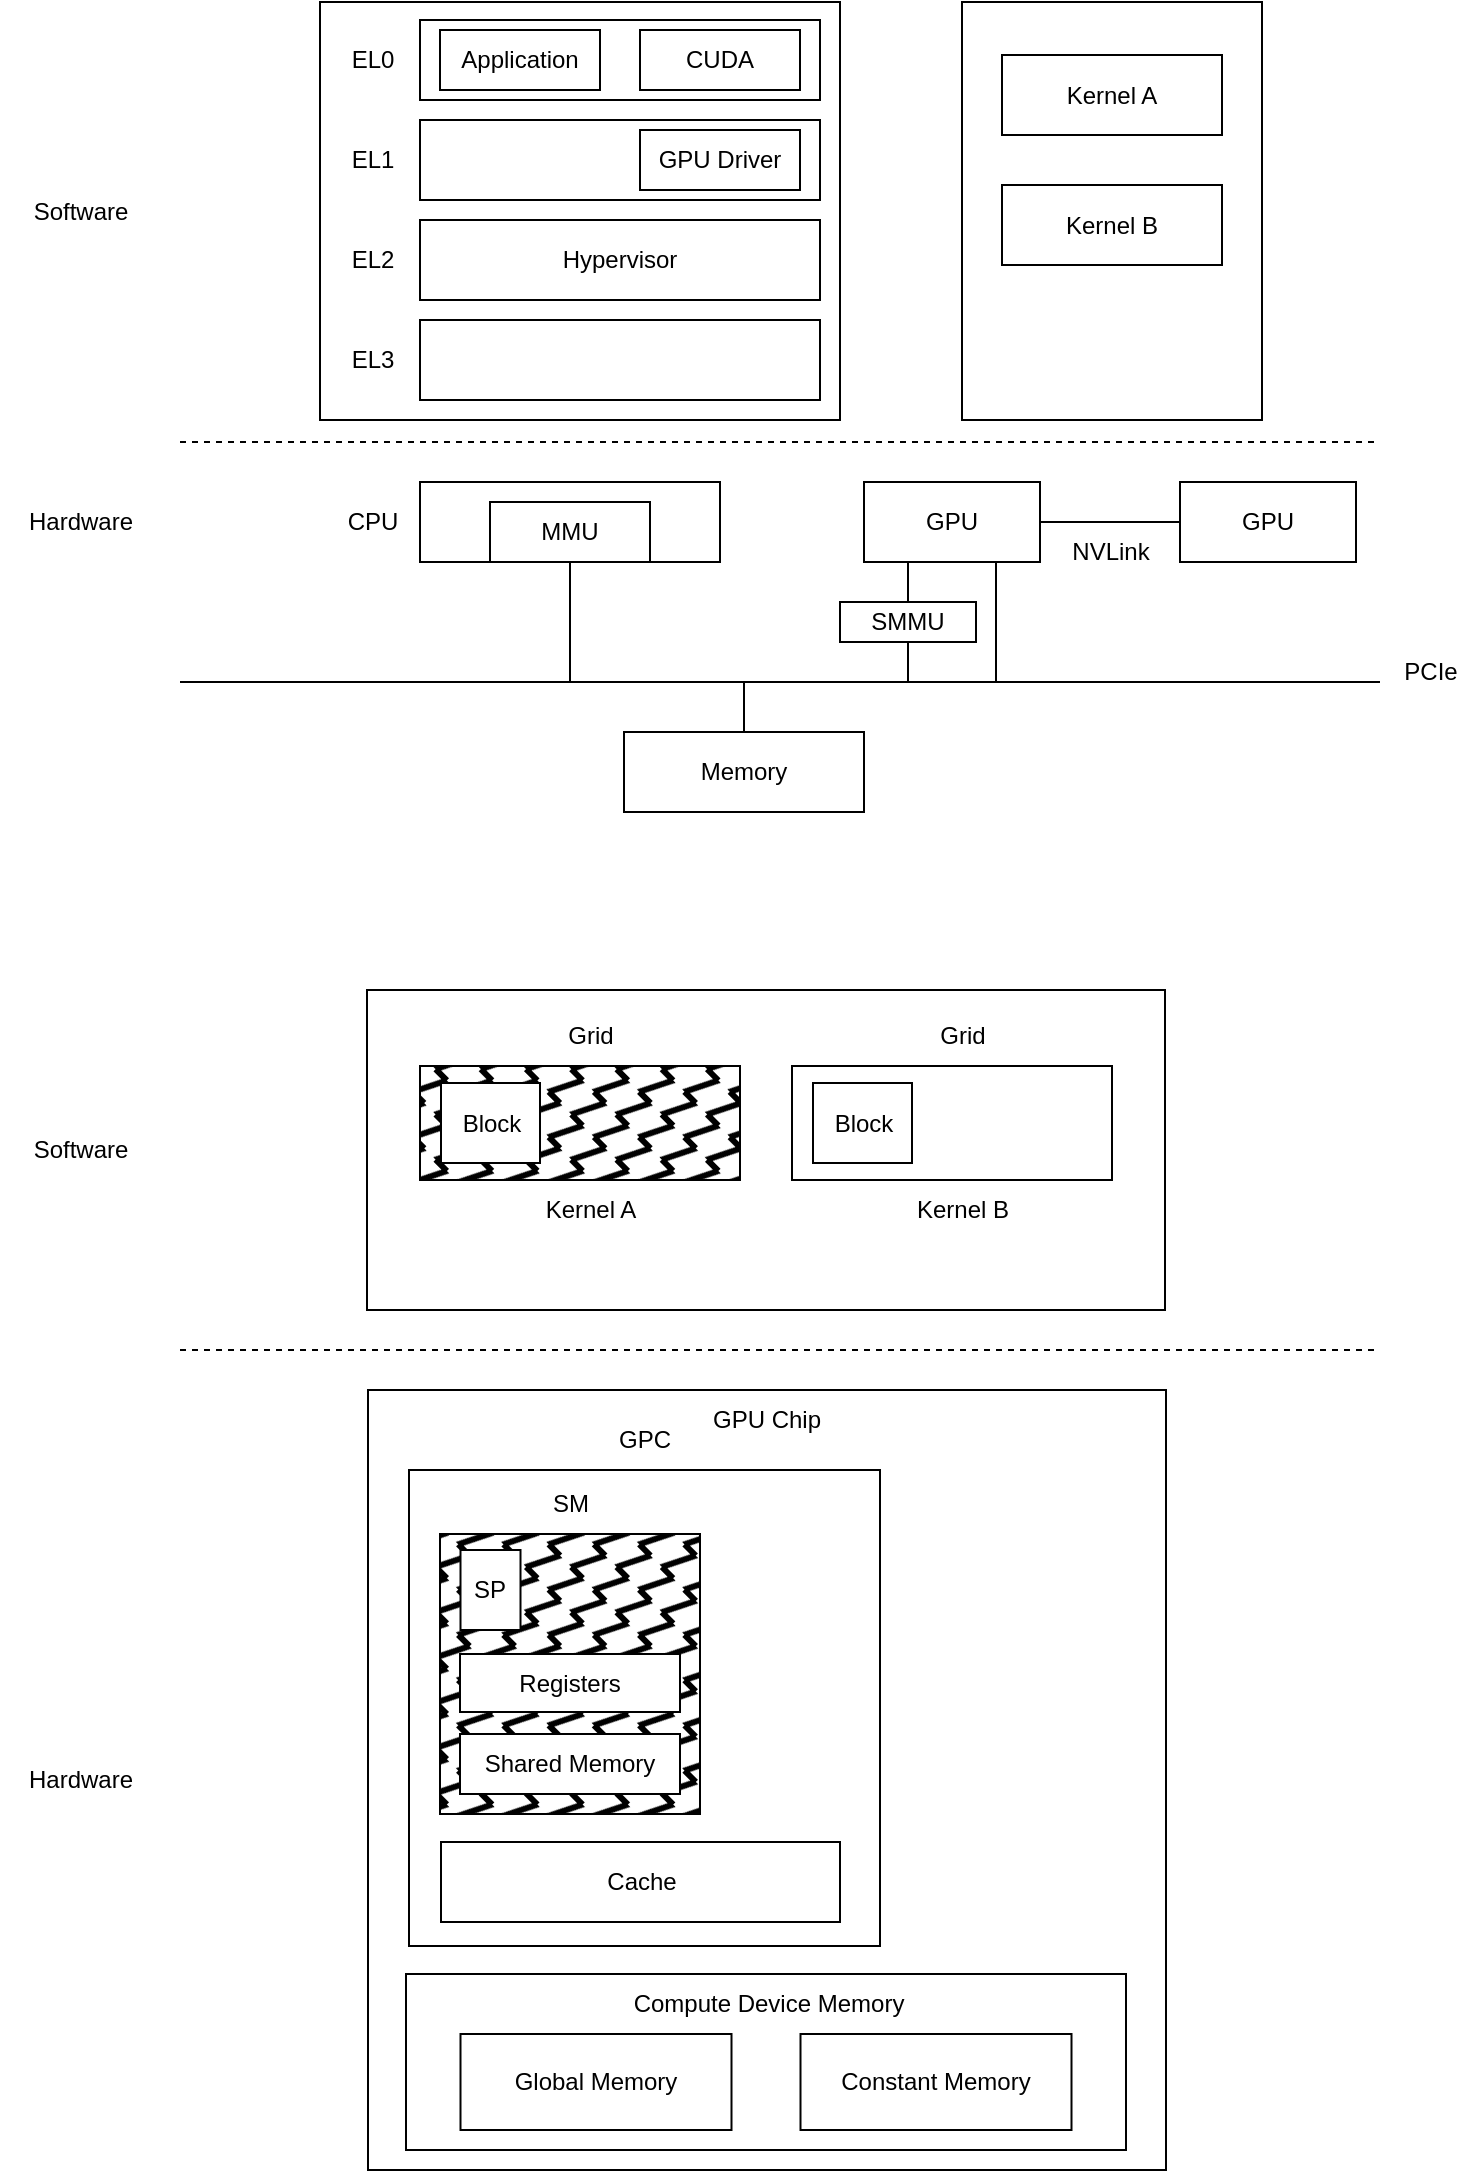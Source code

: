 <mxfile version="22.1.17" type="github">
  <diagram name="第 1 页" id="76gSzwDmyLc00p9UoDqc">
    <mxGraphModel dx="1434" dy="703" grid="1" gridSize="10" guides="1" tooltips="1" connect="1" arrows="1" fold="1" page="1" pageScale="1" pageWidth="827" pageHeight="1169" math="0" shadow="0">
      <root>
        <mxCell id="0" />
        <mxCell id="1" parent="0" />
        <mxCell id="YlZIAGrA0F06KBuR_lRS-4" value="" style="rounded=0;whiteSpace=wrap;html=1;" vertex="1" parent="1">
          <mxGeometry x="511" y="44" width="150" height="209" as="geometry" />
        </mxCell>
        <mxCell id="AxmWXK1IRvQXEE8dryBR-5" value="" style="rounded=0;whiteSpace=wrap;html=1;" parent="1" vertex="1">
          <mxGeometry x="190" y="44" width="260" height="209" as="geometry" />
        </mxCell>
        <mxCell id="fNoI1GPfpQh8-SWNFA4j-1" value="" style="rounded=0;whiteSpace=wrap;html=1;" parent="1" vertex="1">
          <mxGeometry x="240" y="284" width="150" height="40" as="geometry" />
        </mxCell>
        <mxCell id="fNoI1GPfpQh8-SWNFA4j-2" value="GPU" style="rounded=0;whiteSpace=wrap;html=1;" parent="1" vertex="1">
          <mxGeometry x="462" y="284" width="88" height="40" as="geometry" />
        </mxCell>
        <mxCell id="fNoI1GPfpQh8-SWNFA4j-3" value="CPU" style="text;html=1;align=center;verticalAlign=middle;resizable=0;points=[];autosize=1;strokeColor=none;fillColor=none;" parent="1" vertex="1">
          <mxGeometry x="191" y="289" width="50" height="30" as="geometry" />
        </mxCell>
        <mxCell id="fNoI1GPfpQh8-SWNFA4j-5" value="" style="endArrow=none;dashed=1;html=1;rounded=0;" parent="1" edge="1">
          <mxGeometry width="50" height="50" relative="1" as="geometry">
            <mxPoint x="120" y="264" as="sourcePoint" />
            <mxPoint x="720" y="264" as="targetPoint" />
          </mxGeometry>
        </mxCell>
        <mxCell id="fNoI1GPfpQh8-SWNFA4j-6" value="Hardware" style="text;html=1;align=center;verticalAlign=middle;resizable=0;points=[];autosize=1;strokeColor=none;fillColor=none;" parent="1" vertex="1">
          <mxGeometry x="30" y="289" width="80" height="30" as="geometry" />
        </mxCell>
        <mxCell id="fNoI1GPfpQh8-SWNFA4j-7" value="Software" style="text;html=1;align=center;verticalAlign=middle;resizable=0;points=[];autosize=1;strokeColor=none;fillColor=none;" parent="1" vertex="1">
          <mxGeometry x="35" y="134" width="70" height="30" as="geometry" />
        </mxCell>
        <mxCell id="fNoI1GPfpQh8-SWNFA4j-8" value="" style="rounded=0;whiteSpace=wrap;html=1;" parent="1" vertex="1">
          <mxGeometry x="240" y="103" width="200" height="40" as="geometry" />
        </mxCell>
        <mxCell id="fNoI1GPfpQh8-SWNFA4j-10" value="" style="rounded=0;whiteSpace=wrap;html=1;" parent="1" vertex="1">
          <mxGeometry x="240" y="53" width="200" height="40" as="geometry" />
        </mxCell>
        <mxCell id="fNoI1GPfpQh8-SWNFA4j-11" value="GPU Driver" style="rounded=0;whiteSpace=wrap;html=1;" parent="1" vertex="1">
          <mxGeometry x="350" y="108" width="80" height="30" as="geometry" />
        </mxCell>
        <mxCell id="fNoI1GPfpQh8-SWNFA4j-12" value="MMU" style="rounded=0;whiteSpace=wrap;html=1;" parent="1" vertex="1">
          <mxGeometry x="275" y="294" width="80" height="30" as="geometry" />
        </mxCell>
        <mxCell id="fNoI1GPfpQh8-SWNFA4j-13" value="SMMU" style="rounded=0;whiteSpace=wrap;html=1;" parent="1" vertex="1">
          <mxGeometry x="450" y="344" width="68" height="20" as="geometry" />
        </mxCell>
        <mxCell id="fNoI1GPfpQh8-SWNFA4j-14" value="EL1" style="text;html=1;align=center;verticalAlign=middle;resizable=0;points=[];autosize=1;strokeColor=none;fillColor=none;" parent="1" vertex="1">
          <mxGeometry x="196" y="108" width="40" height="30" as="geometry" />
        </mxCell>
        <mxCell id="fNoI1GPfpQh8-SWNFA4j-15" value="EL0" style="text;html=1;align=center;verticalAlign=middle;resizable=0;points=[];autosize=1;strokeColor=none;fillColor=none;" parent="1" vertex="1">
          <mxGeometry x="196" y="58" width="40" height="30" as="geometry" />
        </mxCell>
        <mxCell id="AxmWXK1IRvQXEE8dryBR-1" value="" style="endArrow=none;html=1;rounded=0;" parent="1" edge="1">
          <mxGeometry width="50" height="50" relative="1" as="geometry">
            <mxPoint x="120" y="384" as="sourcePoint" />
            <mxPoint x="720" y="384" as="targetPoint" />
          </mxGeometry>
        </mxCell>
        <mxCell id="AxmWXK1IRvQXEE8dryBR-2" value="Application" style="rounded=0;whiteSpace=wrap;html=1;" parent="1" vertex="1">
          <mxGeometry x="250" y="58" width="80" height="30" as="geometry" />
        </mxCell>
        <mxCell id="AxmWXK1IRvQXEE8dryBR-3" value="Hypervisor" style="rounded=0;whiteSpace=wrap;html=1;" parent="1" vertex="1">
          <mxGeometry x="240" y="153" width="200" height="40" as="geometry" />
        </mxCell>
        <mxCell id="AxmWXK1IRvQXEE8dryBR-4" value="" style="rounded=0;whiteSpace=wrap;html=1;" parent="1" vertex="1">
          <mxGeometry x="240" y="203" width="200" height="40" as="geometry" />
        </mxCell>
        <mxCell id="AxmWXK1IRvQXEE8dryBR-6" value="EL2" style="text;html=1;align=center;verticalAlign=middle;resizable=0;points=[];autosize=1;strokeColor=none;fillColor=none;" parent="1" vertex="1">
          <mxGeometry x="196" y="158" width="40" height="30" as="geometry" />
        </mxCell>
        <mxCell id="AxmWXK1IRvQXEE8dryBR-7" value="EL3" style="text;html=1;align=center;verticalAlign=middle;resizable=0;points=[];autosize=1;strokeColor=none;fillColor=none;" parent="1" vertex="1">
          <mxGeometry x="196" y="208" width="40" height="30" as="geometry" />
        </mxCell>
        <mxCell id="AxmWXK1IRvQXEE8dryBR-9" value="" style="endArrow=none;html=1;rounded=0;entryX=0.5;entryY=1;entryDx=0;entryDy=0;" parent="1" target="fNoI1GPfpQh8-SWNFA4j-12" edge="1">
          <mxGeometry width="50" height="50" relative="1" as="geometry">
            <mxPoint x="315" y="384" as="sourcePoint" />
            <mxPoint x="440" y="304" as="targetPoint" />
          </mxGeometry>
        </mxCell>
        <mxCell id="AxmWXK1IRvQXEE8dryBR-10" value="Memory" style="rounded=0;whiteSpace=wrap;html=1;" parent="1" vertex="1">
          <mxGeometry x="342" y="409" width="120" height="40" as="geometry" />
        </mxCell>
        <mxCell id="AxmWXK1IRvQXEE8dryBR-11" value="" style="endArrow=none;html=1;rounded=0;entryX=0.5;entryY=0;entryDx=0;entryDy=0;" parent="1" target="AxmWXK1IRvQXEE8dryBR-10" edge="1">
          <mxGeometry width="50" height="50" relative="1" as="geometry">
            <mxPoint x="402" y="384" as="sourcePoint" />
            <mxPoint x="342" y="334" as="targetPoint" />
          </mxGeometry>
        </mxCell>
        <mxCell id="AxmWXK1IRvQXEE8dryBR-12" value="" style="endArrow=none;html=1;rounded=0;exitX=0.5;exitY=1;exitDx=0;exitDy=0;" parent="1" source="fNoI1GPfpQh8-SWNFA4j-13" edge="1">
          <mxGeometry width="50" height="50" relative="1" as="geometry">
            <mxPoint x="402" y="404" as="sourcePoint" />
            <mxPoint x="484" y="384" as="targetPoint" />
          </mxGeometry>
        </mxCell>
        <mxCell id="AxmWXK1IRvQXEE8dryBR-13" value="" style="endArrow=none;html=1;rounded=0;exitX=0.25;exitY=1;exitDx=0;exitDy=0;entryX=0.5;entryY=0;entryDx=0;entryDy=0;" parent="1" source="fNoI1GPfpQh8-SWNFA4j-2" target="fNoI1GPfpQh8-SWNFA4j-13" edge="1">
          <mxGeometry width="50" height="50" relative="1" as="geometry">
            <mxPoint x="502" y="384" as="sourcePoint" />
            <mxPoint x="502" y="404" as="targetPoint" />
          </mxGeometry>
        </mxCell>
        <mxCell id="AxmWXK1IRvQXEE8dryBR-14" value="" style="endArrow=none;html=1;rounded=0;exitX=0.75;exitY=1;exitDx=0;exitDy=0;" parent="1" source="fNoI1GPfpQh8-SWNFA4j-2" edge="1">
          <mxGeometry width="50" height="50" relative="1" as="geometry">
            <mxPoint x="502" y="384" as="sourcePoint" />
            <mxPoint x="528" y="384" as="targetPoint" />
          </mxGeometry>
        </mxCell>
        <mxCell id="AxmWXK1IRvQXEE8dryBR-15" value="PCIe" style="text;html=1;align=center;verticalAlign=middle;resizable=0;points=[];autosize=1;strokeColor=none;fillColor=none;" parent="1" vertex="1">
          <mxGeometry x="720" y="364" width="50" height="30" as="geometry" />
        </mxCell>
        <mxCell id="AxmWXK1IRvQXEE8dryBR-17" value="GPU" style="rounded=0;whiteSpace=wrap;html=1;" parent="1" vertex="1">
          <mxGeometry x="620" y="284" width="88" height="40" as="geometry" />
        </mxCell>
        <mxCell id="AxmWXK1IRvQXEE8dryBR-18" value="" style="endArrow=none;html=1;rounded=0;exitX=1;exitY=0.5;exitDx=0;exitDy=0;entryX=0;entryY=0.5;entryDx=0;entryDy=0;" parent="1" source="fNoI1GPfpQh8-SWNFA4j-2" target="AxmWXK1IRvQXEE8dryBR-17" edge="1">
          <mxGeometry width="50" height="50" relative="1" as="geometry">
            <mxPoint x="538" y="334" as="sourcePoint" />
            <mxPoint x="538" y="404" as="targetPoint" />
          </mxGeometry>
        </mxCell>
        <mxCell id="AxmWXK1IRvQXEE8dryBR-19" value="NVLink" style="text;html=1;align=center;verticalAlign=middle;resizable=0;points=[];autosize=1;strokeColor=none;fillColor=none;" parent="1" vertex="1">
          <mxGeometry x="555" y="304" width="60" height="30" as="geometry" />
        </mxCell>
        <mxCell id="AxmWXK1IRvQXEE8dryBR-22" value="" style="rounded=0;whiteSpace=wrap;html=1;" parent="1" vertex="1">
          <mxGeometry x="214" y="738" width="399" height="390" as="geometry" />
        </mxCell>
        <mxCell id="AxmWXK1IRvQXEE8dryBR-23" value="CUDA" style="rounded=0;whiteSpace=wrap;html=1;" parent="1" vertex="1">
          <mxGeometry x="350" y="58" width="80" height="30" as="geometry" />
        </mxCell>
        <mxCell id="AxmWXK1IRvQXEE8dryBR-24" value="" style="rounded=0;whiteSpace=wrap;html=1;" parent="1" vertex="1">
          <mxGeometry x="234.5" y="778" width="235.5" height="238" as="geometry" />
        </mxCell>
        <mxCell id="AxmWXK1IRvQXEE8dryBR-25" value="GPU Chip" style="text;html=1;align=center;verticalAlign=middle;resizable=0;points=[];autosize=1;strokeColor=none;fillColor=none;" parent="1" vertex="1">
          <mxGeometry x="373" y="738" width="80" height="30" as="geometry" />
        </mxCell>
        <mxCell id="AxmWXK1IRvQXEE8dryBR-29" value="Cache" style="rounded=0;whiteSpace=wrap;html=1;" parent="1" vertex="1">
          <mxGeometry x="250.5" y="964" width="199.5" height="40" as="geometry" />
        </mxCell>
        <mxCell id="AxmWXK1IRvQXEE8dryBR-32" value="" style="rounded=0;whiteSpace=wrap;html=1;" parent="1" vertex="1">
          <mxGeometry x="233" y="1030" width="360" height="88" as="geometry" />
        </mxCell>
        <mxCell id="Lvt8BLayGIzZ9a2WDVhJ-1" value="" style="endArrow=none;dashed=1;html=1;rounded=0;" parent="1" edge="1">
          <mxGeometry width="50" height="50" relative="1" as="geometry">
            <mxPoint x="120" y="718" as="sourcePoint" />
            <mxPoint x="720" y="718" as="targetPoint" />
          </mxGeometry>
        </mxCell>
        <mxCell id="Lvt8BLayGIzZ9a2WDVhJ-2" value="Hardware" style="text;html=1;align=center;verticalAlign=middle;resizable=0;points=[];autosize=1;strokeColor=none;fillColor=none;" parent="1" vertex="1">
          <mxGeometry x="30" y="918" width="80" height="30" as="geometry" />
        </mxCell>
        <mxCell id="Lvt8BLayGIzZ9a2WDVhJ-3" value="Software" style="text;html=1;align=center;verticalAlign=middle;resizable=0;points=[];autosize=1;strokeColor=none;fillColor=none;" parent="1" vertex="1">
          <mxGeometry x="35" y="603" width="70" height="30" as="geometry" />
        </mxCell>
        <mxCell id="Lvt8BLayGIzZ9a2WDVhJ-5" value="" style="rounded=0;whiteSpace=wrap;html=1;" parent="1" vertex="1">
          <mxGeometry x="213.5" y="538" width="399" height="160" as="geometry" />
        </mxCell>
        <mxCell id="Lvt8BLayGIzZ9a2WDVhJ-8" value="Compute Device Memory" style="text;html=1;align=center;verticalAlign=middle;resizable=0;points=[];autosize=1;strokeColor=none;fillColor=none;" parent="1" vertex="1">
          <mxGeometry x="334" y="1030" width="160" height="30" as="geometry" />
        </mxCell>
        <mxCell id="Lvt8BLayGIzZ9a2WDVhJ-9" value="Global Memory" style="rounded=0;whiteSpace=wrap;html=1;" parent="1" vertex="1">
          <mxGeometry x="260.25" y="1060" width="135.5" height="48" as="geometry" />
        </mxCell>
        <mxCell id="Lvt8BLayGIzZ9a2WDVhJ-10" value="Constant Memory" style="rounded=0;whiteSpace=wrap;html=1;" parent="1" vertex="1">
          <mxGeometry x="430.25" y="1060" width="135.5" height="48" as="geometry" />
        </mxCell>
        <mxCell id="Lvt8BLayGIzZ9a2WDVhJ-12" value="" style="rounded=0;whiteSpace=wrap;html=1;fillColor=#000000;fillStyle=zigzag-line;" parent="1" vertex="1">
          <mxGeometry x="250" y="810" width="130" height="140" as="geometry" />
        </mxCell>
        <mxCell id="AxmWXK1IRvQXEE8dryBR-26" value="SM" style="text;html=1;align=center;verticalAlign=middle;resizable=0;points=[];autosize=1;strokeColor=none;fillColor=none;" parent="1" vertex="1">
          <mxGeometry x="295" y="780" width="40" height="30" as="geometry" />
        </mxCell>
        <mxCell id="AxmWXK1IRvQXEE8dryBR-27" value="SP" style="rounded=0;whiteSpace=wrap;html=1;" parent="1" vertex="1">
          <mxGeometry x="260.25" y="818" width="30" height="40" as="geometry" />
        </mxCell>
        <mxCell id="AxmWXK1IRvQXEE8dryBR-28" value="Registers" style="rounded=0;whiteSpace=wrap;html=1;" parent="1" vertex="1">
          <mxGeometry x="260" y="870" width="110" height="29" as="geometry" />
        </mxCell>
        <mxCell id="AxmWXK1IRvQXEE8dryBR-30" value="Shared Memory" style="rounded=0;whiteSpace=wrap;html=1;" parent="1" vertex="1">
          <mxGeometry x="260" y="910" width="110" height="30" as="geometry" />
        </mxCell>
        <mxCell id="YlZIAGrA0F06KBuR_lRS-2" value="Kernel A" style="rounded=0;whiteSpace=wrap;html=1;" vertex="1" parent="1">
          <mxGeometry x="531" y="70.5" width="110" height="40" as="geometry" />
        </mxCell>
        <mxCell id="YlZIAGrA0F06KBuR_lRS-3" value="Kernel B" style="rounded=0;whiteSpace=wrap;html=1;" vertex="1" parent="1">
          <mxGeometry x="531" y="135.5" width="110" height="40" as="geometry" />
        </mxCell>
        <mxCell id="YlZIAGrA0F06KBuR_lRS-5" value="GPC" style="text;html=1;align=center;verticalAlign=middle;resizable=0;points=[];autosize=1;strokeColor=none;fillColor=none;" vertex="1" parent="1">
          <mxGeometry x="327.25" y="748" width="50" height="30" as="geometry" />
        </mxCell>
        <mxCell id="YlZIAGrA0F06KBuR_lRS-6" value="" style="rounded=0;whiteSpace=wrap;html=1;fillStyle=zigzag-line;fillColor=#000000;" vertex="1" parent="1">
          <mxGeometry x="240" y="576" width="160" height="57" as="geometry" />
        </mxCell>
        <mxCell id="YlZIAGrA0F06KBuR_lRS-7" value="Block" style="rounded=0;whiteSpace=wrap;html=1;" vertex="1" parent="1">
          <mxGeometry x="250.5" y="584.5" width="49.5" height="40" as="geometry" />
        </mxCell>
        <mxCell id="YlZIAGrA0F06KBuR_lRS-8" value="Grid" style="text;html=1;align=center;verticalAlign=middle;resizable=0;points=[];autosize=1;strokeColor=none;fillColor=none;" vertex="1" parent="1">
          <mxGeometry x="300" y="546" width="50" height="30" as="geometry" />
        </mxCell>
        <mxCell id="YlZIAGrA0F06KBuR_lRS-9" value="Kernel A" style="text;html=1;align=center;verticalAlign=middle;resizable=0;points=[];autosize=1;strokeColor=none;fillColor=none;" vertex="1" parent="1">
          <mxGeometry x="290" y="633" width="70" height="30" as="geometry" />
        </mxCell>
        <mxCell id="YlZIAGrA0F06KBuR_lRS-10" value="" style="rounded=0;whiteSpace=wrap;html=1;" vertex="1" parent="1">
          <mxGeometry x="426" y="576" width="160" height="57" as="geometry" />
        </mxCell>
        <mxCell id="YlZIAGrA0F06KBuR_lRS-11" value="Block" style="rounded=0;whiteSpace=wrap;html=1;" vertex="1" parent="1">
          <mxGeometry x="436.5" y="584.5" width="49.5" height="40" as="geometry" />
        </mxCell>
        <mxCell id="YlZIAGrA0F06KBuR_lRS-12" value="Grid" style="text;html=1;align=center;verticalAlign=middle;resizable=0;points=[];autosize=1;strokeColor=none;fillColor=none;" vertex="1" parent="1">
          <mxGeometry x="486" y="546" width="50" height="30" as="geometry" />
        </mxCell>
        <mxCell id="YlZIAGrA0F06KBuR_lRS-13" value="Kernel B" style="text;html=1;align=center;verticalAlign=middle;resizable=0;points=[];autosize=1;strokeColor=none;fillColor=none;" vertex="1" parent="1">
          <mxGeometry x="476" y="633" width="70" height="30" as="geometry" />
        </mxCell>
      </root>
    </mxGraphModel>
  </diagram>
</mxfile>

